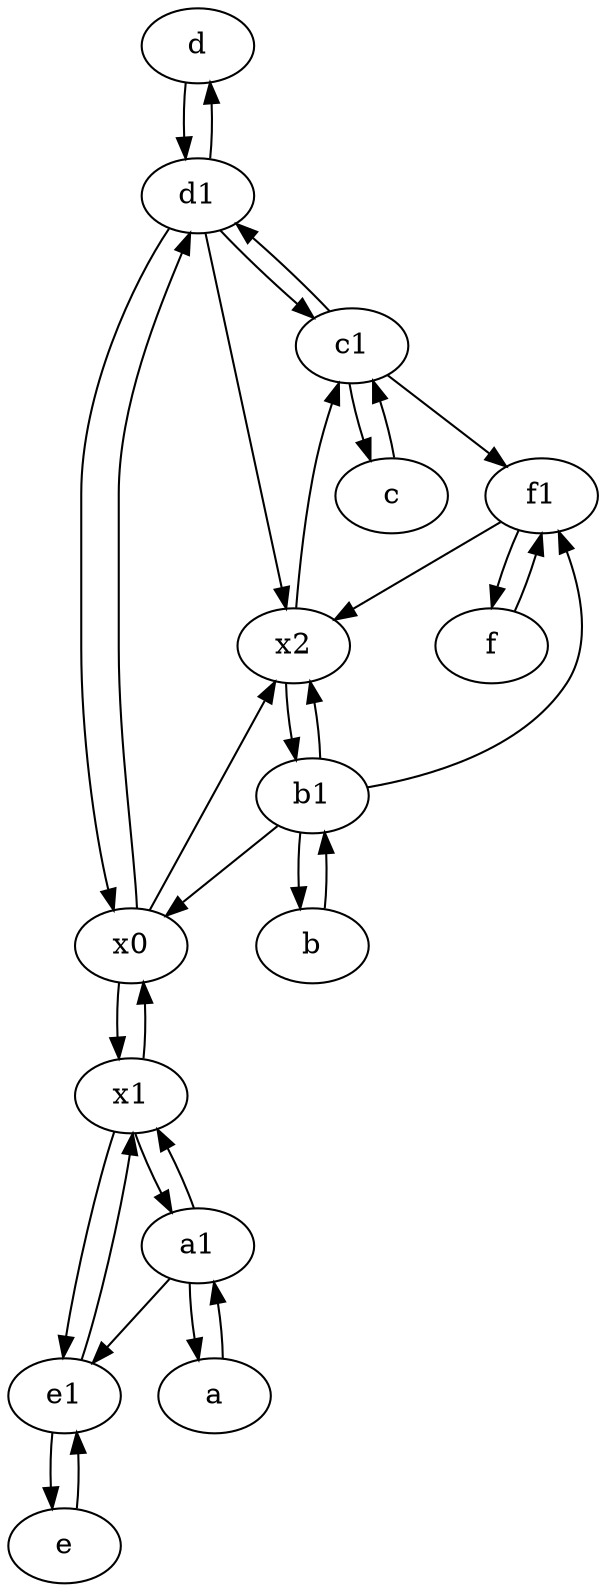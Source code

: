 digraph  {
	d [pos="20,30!"];
	x2;
	e1 [pos="25,45!"];
	e [pos="30,50!"];
	b1 [pos="45,20!"];
	x0;
	b [pos="50,20!"];
	c1 [pos="30,15!"];
	d1 [pos="25,30!"];
	f [pos="15,45!"];
	x1;
	c [pos="20,10!"];
	f1;
	a1 [pos="40,15!"];
	a [pos="40,10!"];
	d1 -> x0;
	x2 -> b1;
	f1 -> x2;
	x1 -> x0;
	b1 -> b;
	c1 -> c;
	e -> e1;
	x0 -> x2;
	b1 -> x2;
	e1 -> e;
	b1 -> f1;
	c1 -> f1;
	x0 -> x1;
	a1 -> x1;
	c1 -> d1;
	f -> f1;
	x1 -> a1;
	x0 -> d1;
	b1 -> x0;
	d1 -> x2;
	f1 -> f;
	d1 -> c1;
	x1 -> e1;
	a1 -> a;
	e1 -> x1;
	d -> d1;
	a -> a1;
	b -> b1;
	x2 -> c1;
	c -> c1;
	d1 -> d;
	a1 -> e1;

	}